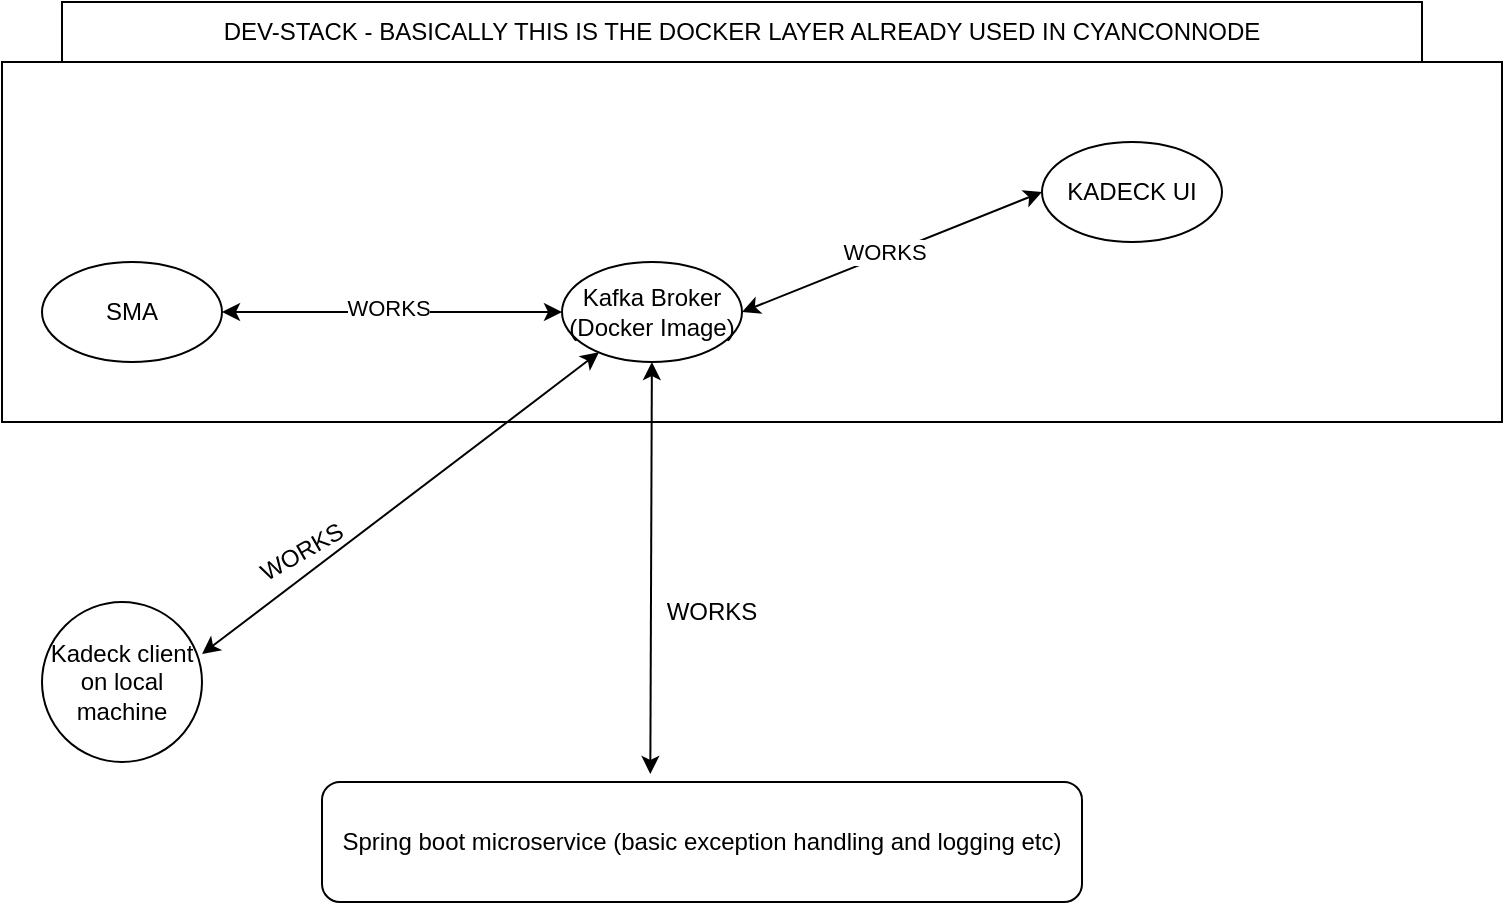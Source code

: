 <mxfile version="22.1.2" type="github">
  <diagram name="Page-1" id="zG5zKizvqUGSGyj7EHf8">
    <mxGraphModel dx="922" dy="1542" grid="1" gridSize="10" guides="1" tooltips="1" connect="1" arrows="1" fold="1" page="1" pageScale="1" pageWidth="850" pageHeight="1100" math="0" shadow="0">
      <root>
        <mxCell id="0" />
        <mxCell id="1" parent="0" />
        <mxCell id="G7nmGpfLF5mpm_TBCSaa-2" value="Spring boot microservice (basic exception handling and logging etc)" style="rounded=1;whiteSpace=wrap;html=1;" parent="1" vertex="1">
          <mxGeometry x="230" y="300" width="380" height="60" as="geometry" />
        </mxCell>
        <mxCell id="i1HN7uWvgcQq31iAKBWK-1" value="" style="rounded=0;whiteSpace=wrap;html=1;" parent="1" vertex="1">
          <mxGeometry x="70" y="-60" width="750" height="180" as="geometry" />
        </mxCell>
        <mxCell id="G7nmGpfLF5mpm_TBCSaa-3" value="" style="endArrow=classic;startArrow=classic;html=1;rounded=0;exitX=0.432;exitY=-0.067;exitDx=0;exitDy=0;exitPerimeter=0;" parent="1" source="G7nmGpfLF5mpm_TBCSaa-2" target="G7nmGpfLF5mpm_TBCSaa-1" edge="1">
          <mxGeometry width="50" height="50" relative="1" as="geometry">
            <mxPoint x="400" y="290" as="sourcePoint" />
            <mxPoint x="380.46" y="180.02" as="targetPoint" />
          </mxGeometry>
        </mxCell>
        <mxCell id="G7nmGpfLF5mpm_TBCSaa-1" value="Kafka Broker (Docker Image)" style="ellipse;whiteSpace=wrap;html=1;" parent="1" vertex="1">
          <mxGeometry x="350" y="40" width="90" height="50" as="geometry" />
        </mxCell>
        <mxCell id="i1HN7uWvgcQq31iAKBWK-2" value="SMA" style="ellipse;whiteSpace=wrap;html=1;" parent="1" vertex="1">
          <mxGeometry x="90" y="40" width="90" height="50" as="geometry" />
        </mxCell>
        <mxCell id="i1HN7uWvgcQq31iAKBWK-4" value="KADECK UI" style="ellipse;whiteSpace=wrap;html=1;" parent="1" vertex="1">
          <mxGeometry x="590" y="-20" width="90" height="50" as="geometry" />
        </mxCell>
        <mxCell id="i1HN7uWvgcQq31iAKBWK-5" value="Kadeck client on local machine" style="ellipse;whiteSpace=wrap;html=1;aspect=fixed;" parent="1" vertex="1">
          <mxGeometry x="90" y="210" width="80" height="80" as="geometry" />
        </mxCell>
        <mxCell id="i1HN7uWvgcQq31iAKBWK-7" value="" style="endArrow=classic;startArrow=classic;html=1;rounded=0;exitX=1;exitY=0.325;exitDx=0;exitDy=0;exitPerimeter=0;" parent="1" source="i1HN7uWvgcQq31iAKBWK-5" target="G7nmGpfLF5mpm_TBCSaa-1" edge="1">
          <mxGeometry width="50" height="50" relative="1" as="geometry">
            <mxPoint x="260" y="300" as="sourcePoint" />
            <mxPoint x="261" y="114" as="targetPoint" />
          </mxGeometry>
        </mxCell>
        <mxCell id="i1HN7uWvgcQq31iAKBWK-8" value="" style="endArrow=classic;startArrow=classic;html=1;rounded=0;entryX=0;entryY=0.5;entryDx=0;entryDy=0;exitX=1;exitY=0.5;exitDx=0;exitDy=0;" parent="1" source="G7nmGpfLF5mpm_TBCSaa-1" target="i1HN7uWvgcQq31iAKBWK-4" edge="1">
          <mxGeometry width="50" height="50" relative="1" as="geometry">
            <mxPoint x="420" y="156" as="sourcePoint" />
            <mxPoint x="616" y="24" as="targetPoint" />
          </mxGeometry>
        </mxCell>
        <mxCell id="i1HN7uWvgcQq31iAKBWK-9" value="Text" style="edgeLabel;html=1;align=center;verticalAlign=middle;resizable=0;points=[];" parent="i1HN7uWvgcQq31iAKBWK-8" vertex="1" connectable="0">
          <mxGeometry x="-0.049" y="4" relative="1" as="geometry">
            <mxPoint as="offset" />
          </mxGeometry>
        </mxCell>
        <mxCell id="Q5F_38Ogwemy6x9SQ96H-3" value="WORKS" style="edgeLabel;html=1;align=center;verticalAlign=middle;resizable=0;points=[];" vertex="1" connectable="0" parent="i1HN7uWvgcQq31iAKBWK-8">
          <mxGeometry x="-0.05" y="2" relative="1" as="geometry">
            <mxPoint as="offset" />
          </mxGeometry>
        </mxCell>
        <mxCell id="i1HN7uWvgcQq31iAKBWK-11" value="" style="endArrow=classic;startArrow=classic;html=1;rounded=0;entryX=0;entryY=0.5;entryDx=0;entryDy=0;" parent="1" target="G7nmGpfLF5mpm_TBCSaa-1" edge="1">
          <mxGeometry width="50" height="50" relative="1" as="geometry">
            <mxPoint x="180" y="65" as="sourcePoint" />
            <mxPoint x="350" y="45" as="targetPoint" />
          </mxGeometry>
        </mxCell>
        <mxCell id="i1HN7uWvgcQq31iAKBWK-12" value="Text" style="edgeLabel;html=1;align=center;verticalAlign=middle;resizable=0;points=[];" parent="i1HN7uWvgcQq31iAKBWK-11" vertex="1" connectable="0">
          <mxGeometry x="-0.049" y="4" relative="1" as="geometry">
            <mxPoint as="offset" />
          </mxGeometry>
        </mxCell>
        <mxCell id="fjZ5WEKi_uoiO2NCJmBn-2" value="WORKS" style="edgeLabel;html=1;align=center;verticalAlign=middle;resizable=0;points=[];" parent="i1HN7uWvgcQq31iAKBWK-11" vertex="1" connectable="0">
          <mxGeometry x="-0.024" y="2" relative="1" as="geometry">
            <mxPoint as="offset" />
          </mxGeometry>
        </mxCell>
        <mxCell id="fjZ5WEKi_uoiO2NCJmBn-3" value="DEV-STACK - BASICALLY THIS IS THE DOCKER LAYER ALREADY USED IN CYANCONNODE" style="rounded=0;whiteSpace=wrap;html=1;" parent="1" vertex="1">
          <mxGeometry x="100" y="-90" width="680" height="30" as="geometry" />
        </mxCell>
        <mxCell id="Q5F_38Ogwemy6x9SQ96H-1" value="WORKS" style="text;html=1;strokeColor=none;fillColor=none;align=center;verticalAlign=middle;whiteSpace=wrap;rounded=0;rotation=-30;" vertex="1" parent="1">
          <mxGeometry x="190" y="170" width="60" height="30" as="geometry" />
        </mxCell>
        <mxCell id="Q5F_38Ogwemy6x9SQ96H-2" value="WORKS" style="text;html=1;strokeColor=none;fillColor=none;align=center;verticalAlign=middle;whiteSpace=wrap;rounded=0;" vertex="1" parent="1">
          <mxGeometry x="395" y="200" width="60" height="30" as="geometry" />
        </mxCell>
      </root>
    </mxGraphModel>
  </diagram>
</mxfile>

